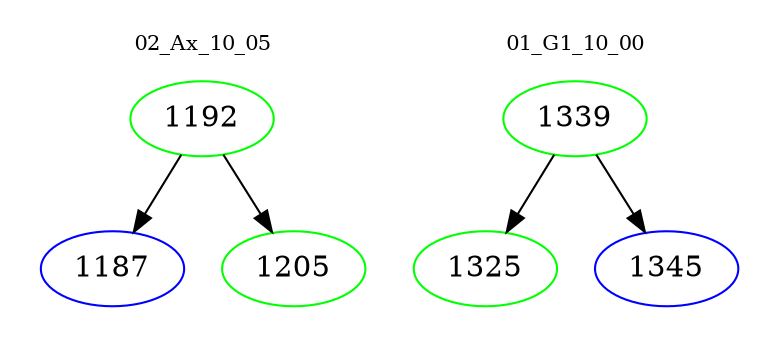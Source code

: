 digraph{
subgraph cluster_0 {
color = white
label = "02_Ax_10_05";
fontsize=10;
T0_1192 [label="1192", color="green"]
T0_1192 -> T0_1187 [color="black"]
T0_1187 [label="1187", color="blue"]
T0_1192 -> T0_1205 [color="black"]
T0_1205 [label="1205", color="green"]
}
subgraph cluster_1 {
color = white
label = "01_G1_10_00";
fontsize=10;
T1_1339 [label="1339", color="green"]
T1_1339 -> T1_1325 [color="black"]
T1_1325 [label="1325", color="green"]
T1_1339 -> T1_1345 [color="black"]
T1_1345 [label="1345", color="blue"]
}
}
